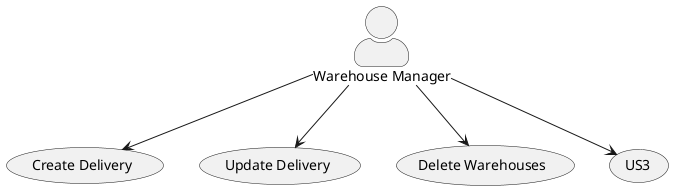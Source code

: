 @startuml scenarioView

skinparam actorStyle awesome
"Warehouse Manager" as Admin

"Create Delivery" as (US1)
"Read Delivery" as (US2)
"Update Delivery" as (US2)
"Delete Warehouses" as (US4)

Admin --> (US1)
Admin --> (US2)
Admin --> (US3)
Admin --> (US4)

@enduml